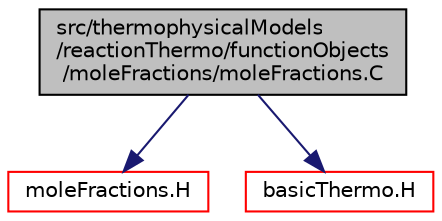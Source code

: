digraph "src/thermophysicalModels/reactionThermo/functionObjects/moleFractions/moleFractions.C"
{
  bgcolor="transparent";
  edge [fontname="Helvetica",fontsize="10",labelfontname="Helvetica",labelfontsize="10"];
  node [fontname="Helvetica",fontsize="10",shape=record];
  Node0 [label="src/thermophysicalModels\l/reactionThermo/functionObjects\l/moleFractions/moleFractions.C",height=0.2,width=0.4,color="black", fillcolor="grey75", style="filled", fontcolor="black"];
  Node0 -> Node1 [color="midnightblue",fontsize="10",style="solid",fontname="Helvetica"];
  Node1 [label="moleFractions.H",height=0.2,width=0.4,color="red",URL="$a16589.html"];
  Node0 -> Node98 [color="midnightblue",fontsize="10",style="solid",fontname="Helvetica"];
  Node98 [label="basicThermo.H",height=0.2,width=0.4,color="red",URL="$a15698.html"];
}
